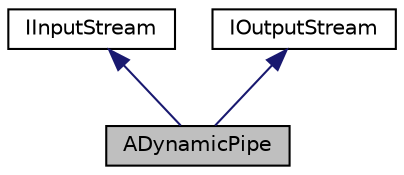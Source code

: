 digraph "ADynamicPipe"
{
 // LATEX_PDF_SIZE
  edge [fontname="Helvetica",fontsize="10",labelfontname="Helvetica",labelfontsize="10"];
  node [fontname="Helvetica",fontsize="10",shape=record];
  Node1 [label="ADynamicPipe",height=0.2,width=0.4,color="black", fillcolor="grey75", style="filled", fontcolor="black",tooltip="An asynchronous buffer that converts an IInputStream to IOutputStream (and otherwise)."];
  Node2 -> Node1 [dir="back",color="midnightblue",fontsize="10",style="solid",fontname="Helvetica"];
  Node2 [label="IInputStream",height=0.2,width=0.4,color="black", fillcolor="white", style="filled",URL="$classIInputStream.html",tooltip="Represents an input stream."];
  Node3 -> Node1 [dir="back",color="midnightblue",fontsize="10",style="solid",fontname="Helvetica"];
  Node3 [label="IOutputStream",height=0.2,width=0.4,color="black", fillcolor="white", style="filled",URL="$classIOutputStream.html",tooltip=" "];
}
